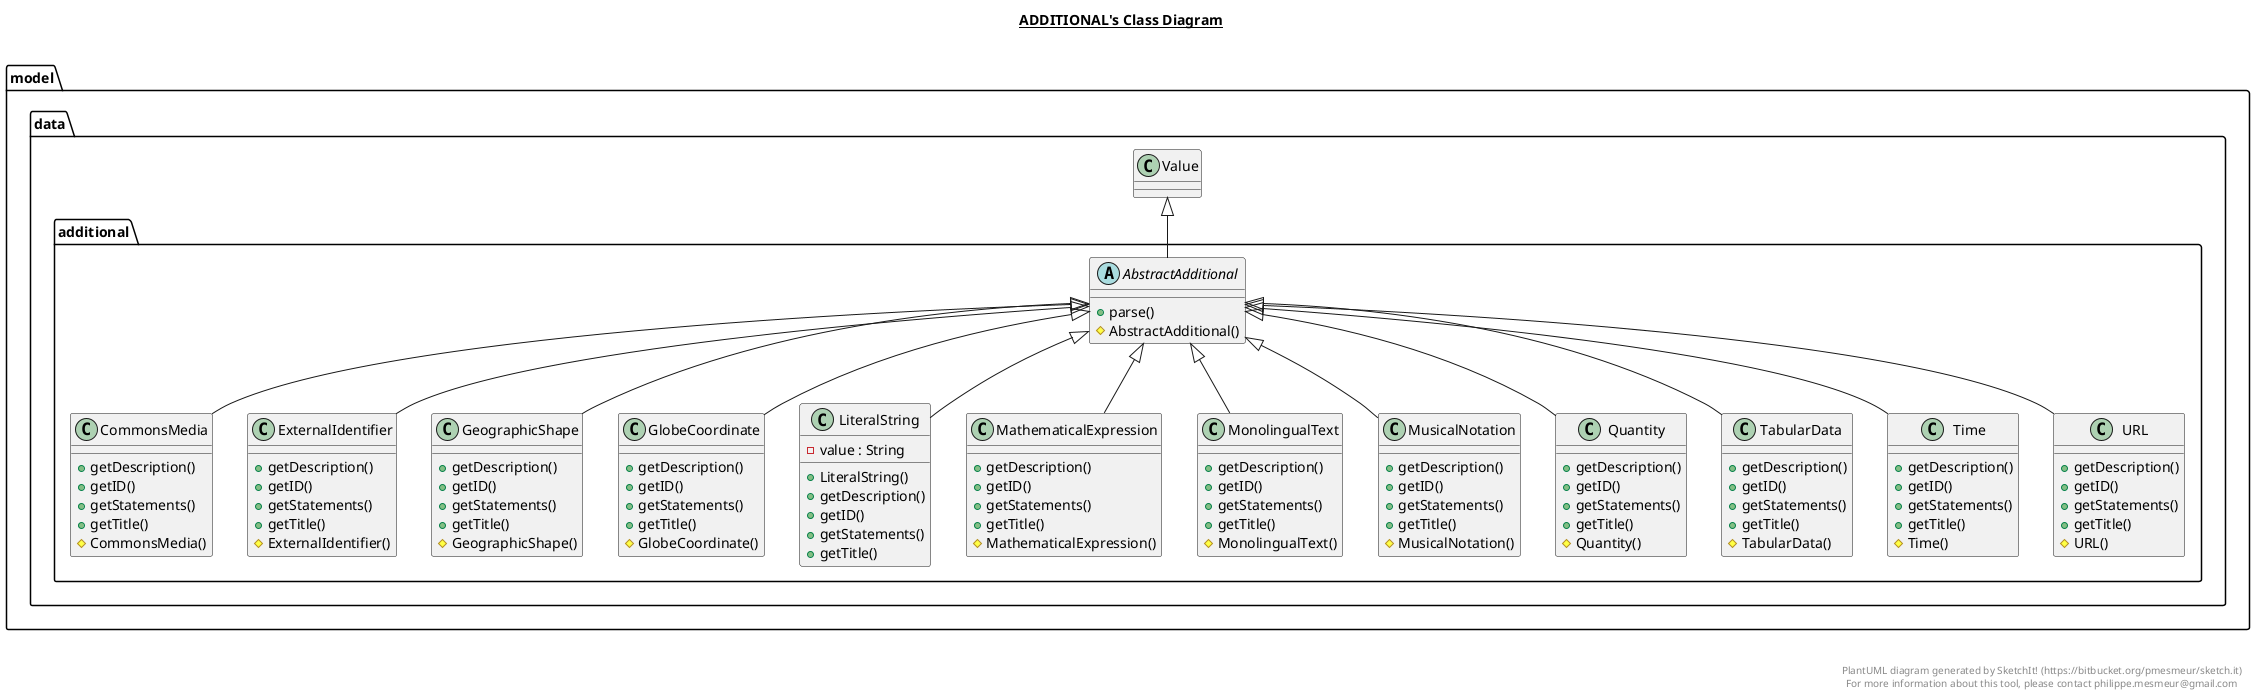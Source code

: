 @startuml

title __ADDITIONAL's Class Diagram__\n

  namespace model.data {
    namespace additional {
      abstract class model.data.additional.AbstractAdditional {
          + parse()
          # AbstractAdditional()
      }
    }
  }
  

  namespace model.data {
    namespace additional {
      class model.data.additional.CommonsMedia {
          + getDescription()
          + getID()
          + getStatements()
          + getTitle()
          # CommonsMedia()
      }
    }
  }
  

  namespace model.data {
    namespace additional {
      class model.data.additional.ExternalIdentifier {
          + getDescription()
          + getID()
          + getStatements()
          + getTitle()
          # ExternalIdentifier()
      }
    }
  }
  

  namespace model.data {
    namespace additional {
      class model.data.additional.GeographicShape {
          + getDescription()
          + getID()
          + getStatements()
          + getTitle()
          # GeographicShape()
      }
    }
  }
  

  namespace model.data {
    namespace additional {
      class model.data.additional.GlobeCoordinate {
          + getDescription()
          + getID()
          + getStatements()
          + getTitle()
          # GlobeCoordinate()
      }
    }
  }
  

  namespace model.data {
    namespace additional {
      class model.data.additional.LiteralString {
          - value : String
          + LiteralString()
          + getDescription()
          + getID()
          + getStatements()
          + getTitle()
      }
    }
  }
  

  namespace model.data {
    namespace additional {
      class model.data.additional.MathematicalExpression {
          + getDescription()
          + getID()
          + getStatements()
          + getTitle()
          # MathematicalExpression()
      }
    }
  }
  

  namespace model.data {
    namespace additional {
      class model.data.additional.MonolingualText {
          + getDescription()
          + getID()
          + getStatements()
          + getTitle()
          # MonolingualText()
      }
    }
  }
  

  namespace model.data {
    namespace additional {
      class model.data.additional.MusicalNotation {
          + getDescription()
          + getID()
          + getStatements()
          + getTitle()
          # MusicalNotation()
      }
    }
  }
  

  namespace model.data {
    namespace additional {
      class model.data.additional.Quantity {
          + getDescription()
          + getID()
          + getStatements()
          + getTitle()
          # Quantity()
      }
    }
  }
  

  namespace model.data {
    namespace additional {
      class model.data.additional.TabularData {
          + getDescription()
          + getID()
          + getStatements()
          + getTitle()
          # TabularData()
      }
    }
  }
  

  namespace model.data {
    namespace additional {
      class model.data.additional.Time {
          + getDescription()
          + getID()
          + getStatements()
          + getTitle()
          # Time()
      }
    }
  }
  

  namespace model.data {
    namespace additional {
      class model.data.additional.URL {
          + getDescription()
          + getID()
          + getStatements()
          + getTitle()
          # URL()
      }
    }
  }
  

  model.data.additional.AbstractAdditional -up-|> model.data.Value
  model.data.additional.CommonsMedia -up-|> model.data.additional.AbstractAdditional
  model.data.additional.ExternalIdentifier -up-|> model.data.additional.AbstractAdditional
  model.data.additional.GeographicShape -up-|> model.data.additional.AbstractAdditional
  model.data.additional.GlobeCoordinate -up-|> model.data.additional.AbstractAdditional
  model.data.additional.LiteralString -up-|> model.data.additional.AbstractAdditional
  model.data.additional.MathematicalExpression -up-|> model.data.additional.AbstractAdditional
  model.data.additional.MonolingualText -up-|> model.data.additional.AbstractAdditional
  model.data.additional.MusicalNotation -up-|> model.data.additional.AbstractAdditional
  model.data.additional.Quantity -up-|> model.data.additional.AbstractAdditional
  model.data.additional.TabularData -up-|> model.data.additional.AbstractAdditional
  model.data.additional.Time -up-|> model.data.additional.AbstractAdditional
  model.data.additional.URL -up-|> model.data.additional.AbstractAdditional


right footer


PlantUML diagram generated by SketchIt! (https://bitbucket.org/pmesmeur/sketch.it)
For more information about this tool, please contact philippe.mesmeur@gmail.com
endfooter

@enduml

